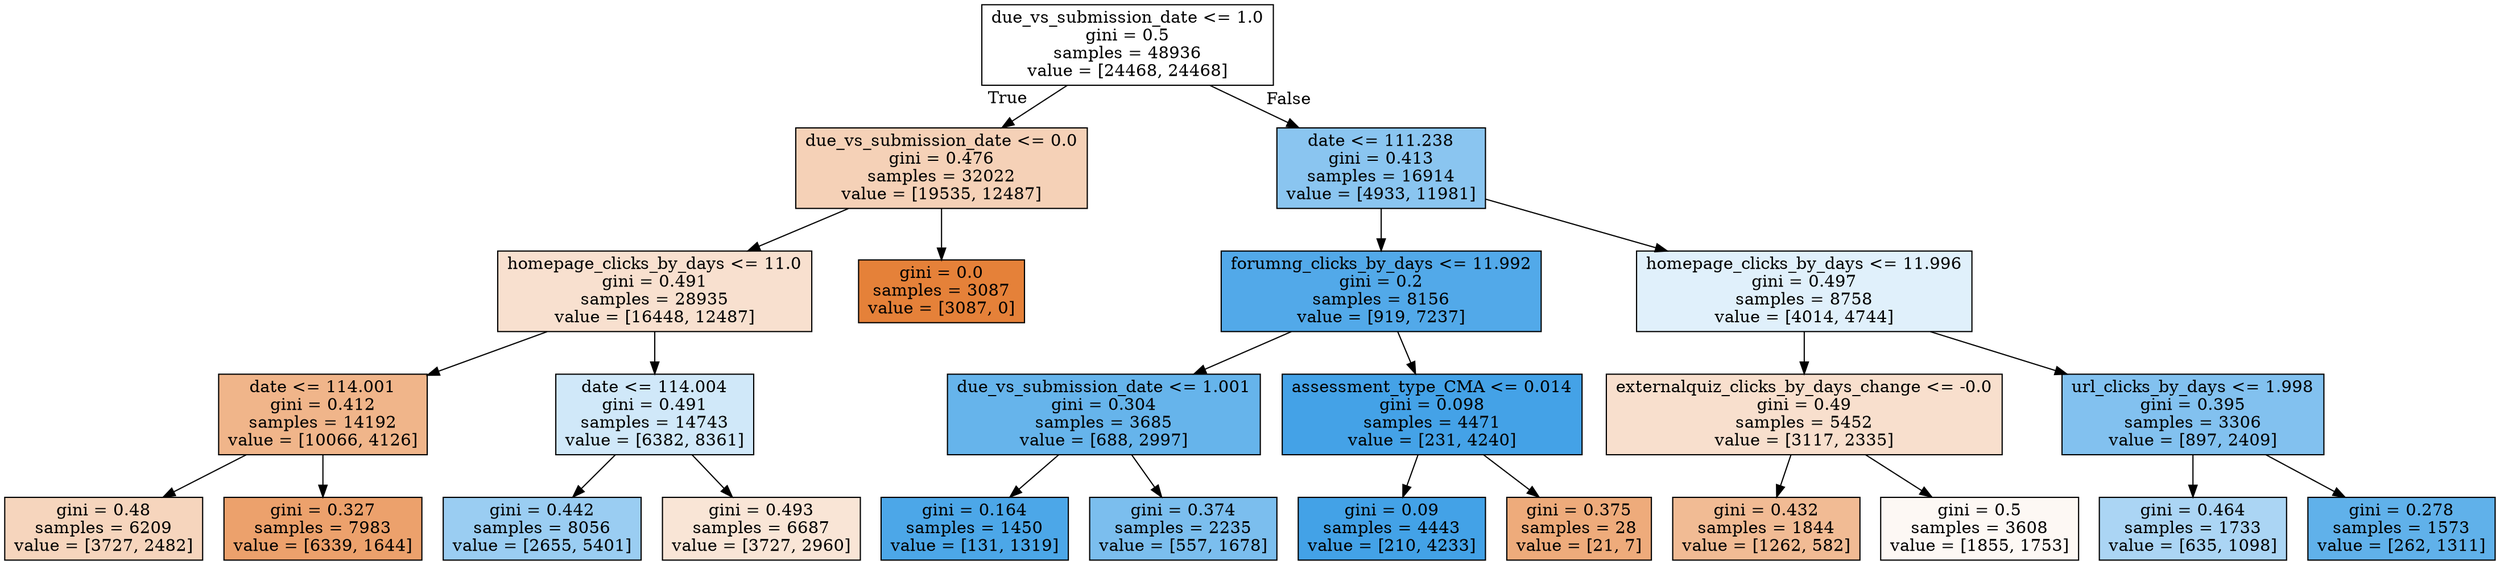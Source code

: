 digraph Tree {
node [shape=box, style="filled", color="black"] ;
0 [label="due_vs_submission_date <= 1.0\ngini = 0.5\nsamples = 48936\nvalue = [24468, 24468]", fillcolor="#e5813900"] ;
1 [label="due_vs_submission_date <= 0.0\ngini = 0.476\nsamples = 32022\nvalue = [19535, 12487]", fillcolor="#e581395c"] ;
0 -> 1 [labeldistance=2.5, labelangle=45, headlabel="True"] ;
2 [label="homepage_clicks_by_days <= 11.0\ngini = 0.491\nsamples = 28935\nvalue = [16448, 12487]", fillcolor="#e581393d"] ;
1 -> 2 ;
3 [label="date <= 114.001\ngini = 0.412\nsamples = 14192\nvalue = [10066, 4126]", fillcolor="#e5813996"] ;
2 -> 3 ;
4 [label="gini = 0.48\nsamples = 6209\nvalue = [3727, 2482]", fillcolor="#e5813955"] ;
3 -> 4 ;
5 [label="gini = 0.327\nsamples = 7983\nvalue = [6339, 1644]", fillcolor="#e58139bd"] ;
3 -> 5 ;
6 [label="date <= 114.004\ngini = 0.491\nsamples = 14743\nvalue = [6382, 8361]", fillcolor="#399de53c"] ;
2 -> 6 ;
7 [label="gini = 0.442\nsamples = 8056\nvalue = [2655, 5401]", fillcolor="#399de582"] ;
6 -> 7 ;
8 [label="gini = 0.493\nsamples = 6687\nvalue = [3727, 2960]", fillcolor="#e5813934"] ;
6 -> 8 ;
9 [label="gini = 0.0\nsamples = 3087\nvalue = [3087, 0]", fillcolor="#e58139ff"] ;
1 -> 9 ;
10 [label="date <= 111.238\ngini = 0.413\nsamples = 16914\nvalue = [4933, 11981]", fillcolor="#399de596"] ;
0 -> 10 [labeldistance=2.5, labelangle=-45, headlabel="False"] ;
11 [label="forumng_clicks_by_days <= 11.992\ngini = 0.2\nsamples = 8156\nvalue = [919, 7237]", fillcolor="#399de5df"] ;
10 -> 11 ;
12 [label="due_vs_submission_date <= 1.001\ngini = 0.304\nsamples = 3685\nvalue = [688, 2997]", fillcolor="#399de5c4"] ;
11 -> 12 ;
13 [label="gini = 0.164\nsamples = 1450\nvalue = [131, 1319]", fillcolor="#399de5e6"] ;
12 -> 13 ;
14 [label="gini = 0.374\nsamples = 2235\nvalue = [557, 1678]", fillcolor="#399de5aa"] ;
12 -> 14 ;
15 [label="assessment_type_CMA <= 0.014\ngini = 0.098\nsamples = 4471\nvalue = [231, 4240]", fillcolor="#399de5f1"] ;
11 -> 15 ;
16 [label="gini = 0.09\nsamples = 4443\nvalue = [210, 4233]", fillcolor="#399de5f2"] ;
15 -> 16 ;
17 [label="gini = 0.375\nsamples = 28\nvalue = [21, 7]", fillcolor="#e58139aa"] ;
15 -> 17 ;
18 [label="homepage_clicks_by_days <= 11.996\ngini = 0.497\nsamples = 8758\nvalue = [4014, 4744]", fillcolor="#399de527"] ;
10 -> 18 ;
19 [label="externalquiz_clicks_by_days_change <= -0.0\ngini = 0.49\nsamples = 5452\nvalue = [3117, 2335]", fillcolor="#e5813940"] ;
18 -> 19 ;
20 [label="gini = 0.432\nsamples = 1844\nvalue = [1262, 582]", fillcolor="#e5813989"] ;
19 -> 20 ;
21 [label="gini = 0.5\nsamples = 3608\nvalue = [1855, 1753]", fillcolor="#e581390e"] ;
19 -> 21 ;
22 [label="url_clicks_by_days <= 1.998\ngini = 0.395\nsamples = 3306\nvalue = [897, 2409]", fillcolor="#399de5a0"] ;
18 -> 22 ;
23 [label="gini = 0.464\nsamples = 1733\nvalue = [635, 1098]", fillcolor="#399de56c"] ;
22 -> 23 ;
24 [label="gini = 0.278\nsamples = 1573\nvalue = [262, 1311]", fillcolor="#399de5cc"] ;
22 -> 24 ;
}